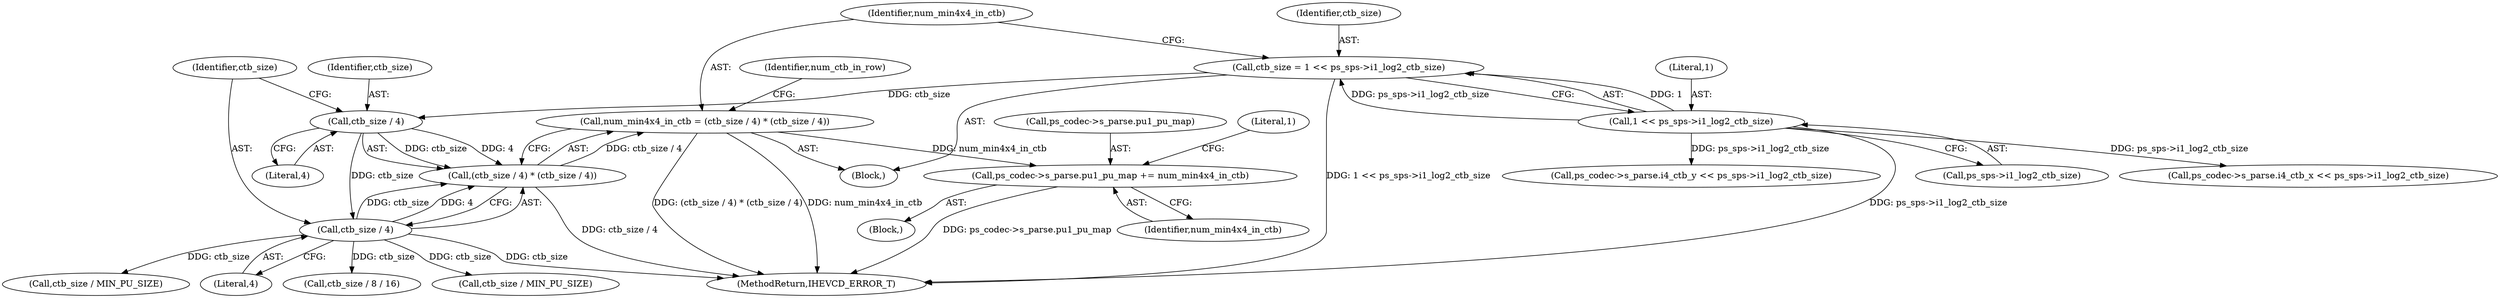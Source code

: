 digraph "0_Android_2b9fb0c2074d370a254b35e2489de2d94943578d@pointer" {
"1002288" [label="(Call,ps_codec->s_parse.pu1_pu_map += num_min4x4_in_ctb)"];
"1000299" [label="(Call,num_min4x4_in_ctb = (ctb_size / 4) * (ctb_size / 4))"];
"1000301" [label="(Call,(ctb_size / 4) * (ctb_size / 4))"];
"1000302" [label="(Call,ctb_size / 4)"];
"1000292" [label="(Call,ctb_size = 1 << ps_sps->i1_log2_ctb_size)"];
"1000294" [label="(Call,1 << ps_sps->i1_log2_ctb_size)"];
"1000305" [label="(Call,ctb_size / 4)"];
"1000296" [label="(Call,ps_sps->i1_log2_ctb_size)"];
"1000294" [label="(Call,1 << ps_sps->i1_log2_ctb_size)"];
"1004611" [label="(Call,ctb_size / 8 / 16)"];
"1002139" [label="(Block,)"];
"1002289" [label="(Call,ps_codec->s_parse.pu1_pu_map)"];
"1002288" [label="(Call,ps_codec->s_parse.pu1_pu_map += num_min4x4_in_ctb)"];
"1000300" [label="(Identifier,num_min4x4_in_ctb)"];
"1000301" [label="(Call,(ctb_size / 4) * (ctb_size / 4))"];
"1001841" [label="(Call,ps_codec->s_parse.i4_ctb_x << ps_sps->i1_log2_ctb_size)"];
"1002294" [label="(Identifier,num_min4x4_in_ctb)"];
"1003093" [label="(Call,ctb_size / MIN_PU_SIZE)"];
"1003352" [label="(Call,ps_codec->s_parse.i4_ctb_y << ps_sps->i1_log2_ctb_size)"];
"1000309" [label="(Identifier,num_ctb_in_row)"];
"1002297" [label="(Literal,1)"];
"1000187" [label="(Block,)"];
"1000305" [label="(Call,ctb_size / 4)"];
"1000292" [label="(Call,ctb_size = 1 << ps_sps->i1_log2_ctb_size)"];
"1000303" [label="(Identifier,ctb_size)"];
"1000304" [label="(Literal,4)"];
"1002952" [label="(Call,ctb_size / MIN_PU_SIZE)"];
"1000306" [label="(Identifier,ctb_size)"];
"1004845" [label="(MethodReturn,IHEVCD_ERROR_T)"];
"1000307" [label="(Literal,4)"];
"1000295" [label="(Literal,1)"];
"1000302" [label="(Call,ctb_size / 4)"];
"1000299" [label="(Call,num_min4x4_in_ctb = (ctb_size / 4) * (ctb_size / 4))"];
"1000293" [label="(Identifier,ctb_size)"];
"1002288" -> "1002139"  [label="AST: "];
"1002288" -> "1002294"  [label="CFG: "];
"1002289" -> "1002288"  [label="AST: "];
"1002294" -> "1002288"  [label="AST: "];
"1002297" -> "1002288"  [label="CFG: "];
"1002288" -> "1004845"  [label="DDG: ps_codec->s_parse.pu1_pu_map"];
"1000299" -> "1002288"  [label="DDG: num_min4x4_in_ctb"];
"1000299" -> "1000187"  [label="AST: "];
"1000299" -> "1000301"  [label="CFG: "];
"1000300" -> "1000299"  [label="AST: "];
"1000301" -> "1000299"  [label="AST: "];
"1000309" -> "1000299"  [label="CFG: "];
"1000299" -> "1004845"  [label="DDG: (ctb_size / 4) * (ctb_size / 4)"];
"1000299" -> "1004845"  [label="DDG: num_min4x4_in_ctb"];
"1000301" -> "1000299"  [label="DDG: ctb_size / 4"];
"1000301" -> "1000305"  [label="CFG: "];
"1000302" -> "1000301"  [label="AST: "];
"1000305" -> "1000301"  [label="AST: "];
"1000301" -> "1004845"  [label="DDG: ctb_size / 4"];
"1000302" -> "1000301"  [label="DDG: ctb_size"];
"1000302" -> "1000301"  [label="DDG: 4"];
"1000305" -> "1000301"  [label="DDG: ctb_size"];
"1000305" -> "1000301"  [label="DDG: 4"];
"1000302" -> "1000304"  [label="CFG: "];
"1000303" -> "1000302"  [label="AST: "];
"1000304" -> "1000302"  [label="AST: "];
"1000306" -> "1000302"  [label="CFG: "];
"1000292" -> "1000302"  [label="DDG: ctb_size"];
"1000302" -> "1000305"  [label="DDG: ctb_size"];
"1000292" -> "1000187"  [label="AST: "];
"1000292" -> "1000294"  [label="CFG: "];
"1000293" -> "1000292"  [label="AST: "];
"1000294" -> "1000292"  [label="AST: "];
"1000300" -> "1000292"  [label="CFG: "];
"1000292" -> "1004845"  [label="DDG: 1 << ps_sps->i1_log2_ctb_size"];
"1000294" -> "1000292"  [label="DDG: 1"];
"1000294" -> "1000292"  [label="DDG: ps_sps->i1_log2_ctb_size"];
"1000294" -> "1000296"  [label="CFG: "];
"1000295" -> "1000294"  [label="AST: "];
"1000296" -> "1000294"  [label="AST: "];
"1000294" -> "1004845"  [label="DDG: ps_sps->i1_log2_ctb_size"];
"1000294" -> "1001841"  [label="DDG: ps_sps->i1_log2_ctb_size"];
"1000294" -> "1003352"  [label="DDG: ps_sps->i1_log2_ctb_size"];
"1000305" -> "1000307"  [label="CFG: "];
"1000306" -> "1000305"  [label="AST: "];
"1000307" -> "1000305"  [label="AST: "];
"1000305" -> "1004845"  [label="DDG: ctb_size"];
"1000305" -> "1002952"  [label="DDG: ctb_size"];
"1000305" -> "1003093"  [label="DDG: ctb_size"];
"1000305" -> "1004611"  [label="DDG: ctb_size"];
}
